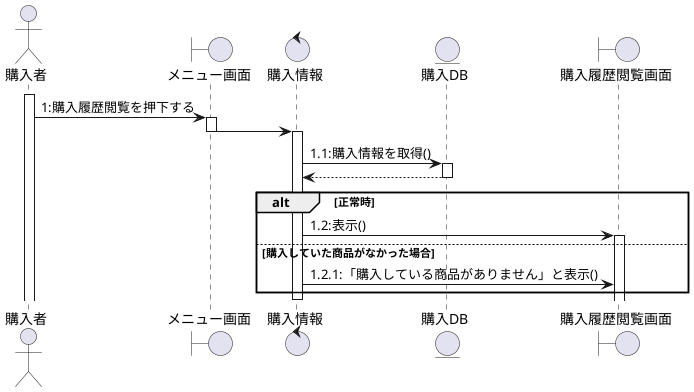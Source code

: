 @startuml

actor 購入者
boundary メニュー画面
control 購入情報
entity 購入DB
boundary 購入履歴閲覧画面

activate 購入者
購入者 -> メニュー画面 :1:購入履歴閲覧を押下する
activate メニュー画面
メニュー画面 -> 購入情報:
deactivate メニュー画面
activate 購入情報
購入情報 -> 購入DB:1.1:購入情報を取得()
activate 購入DB
購入DB --> 購入情報:
deactivate 購入DB
alt 正常時
    購入情報 -> 購入履歴閲覧画面:1.2:表示()
    activate 購入履歴閲覧画面
else 購入していた商品がなかった場合
    購入情報 -> 購入履歴閲覧画面:1.2.1:「購入している商品がありません」と表示()
end
deactivate 購入情報


@enduml